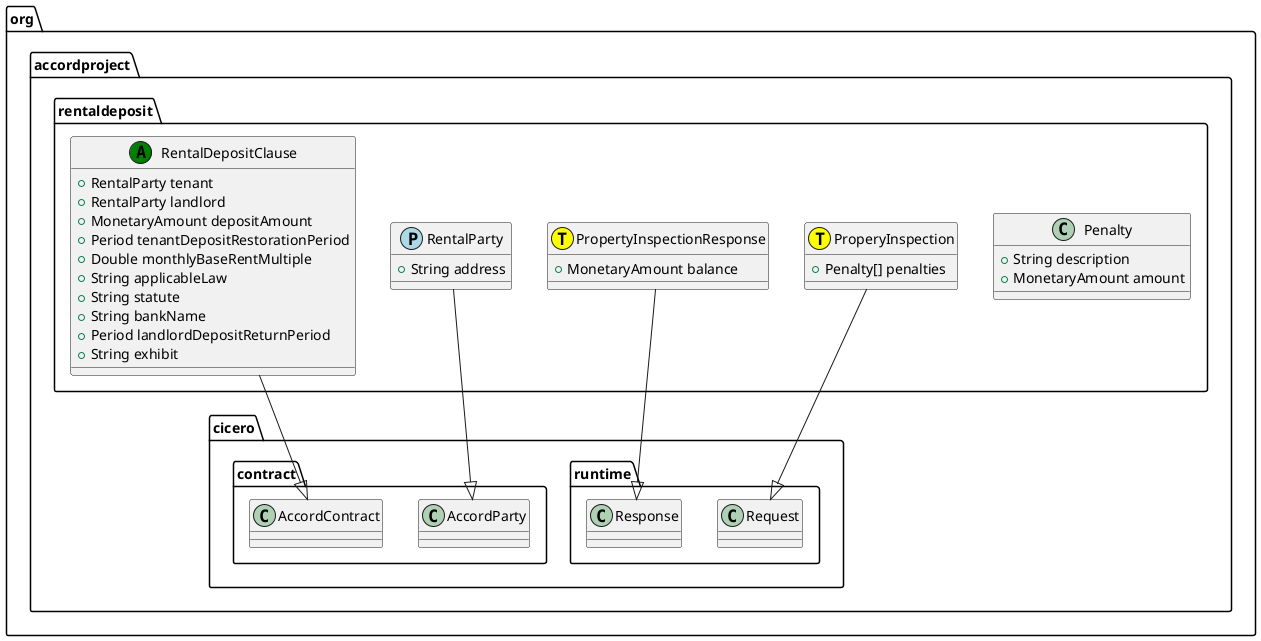 @startuml
class org.accordproject.rentaldeposit.Penalty {
   + String description
   + MonetaryAmount amount
}
class org.accordproject.rentaldeposit.ProperyInspection << (T,yellow) >> {
   + Penalty[] penalties
}
org.accordproject.rentaldeposit.ProperyInspection --|> org.accordproject.cicero.runtime.Request
class org.accordproject.rentaldeposit.PropertyInspectionResponse << (T,yellow) >> {
   + MonetaryAmount balance
}
org.accordproject.rentaldeposit.PropertyInspectionResponse --|> org.accordproject.cicero.runtime.Response
class org.accordproject.rentaldeposit.RentalParty << (P,lightblue) >> {
   + String address
}
org.accordproject.rentaldeposit.RentalParty --|> org.accordproject.cicero.contract.AccordParty
class org.accordproject.rentaldeposit.RentalDepositClause << (A,green) >> {
   + RentalParty tenant
   + RentalParty landlord
   + MonetaryAmount depositAmount
   + Period tenantDepositRestorationPeriod
   + Double monthlyBaseRentMultiple
   + String applicableLaw
   + String statute
   + String bankName
   + Period landlordDepositReturnPeriod
   + String exhibit
}
org.accordproject.rentaldeposit.RentalDepositClause --|> org.accordproject.cicero.contract.AccordContract
@enduml
